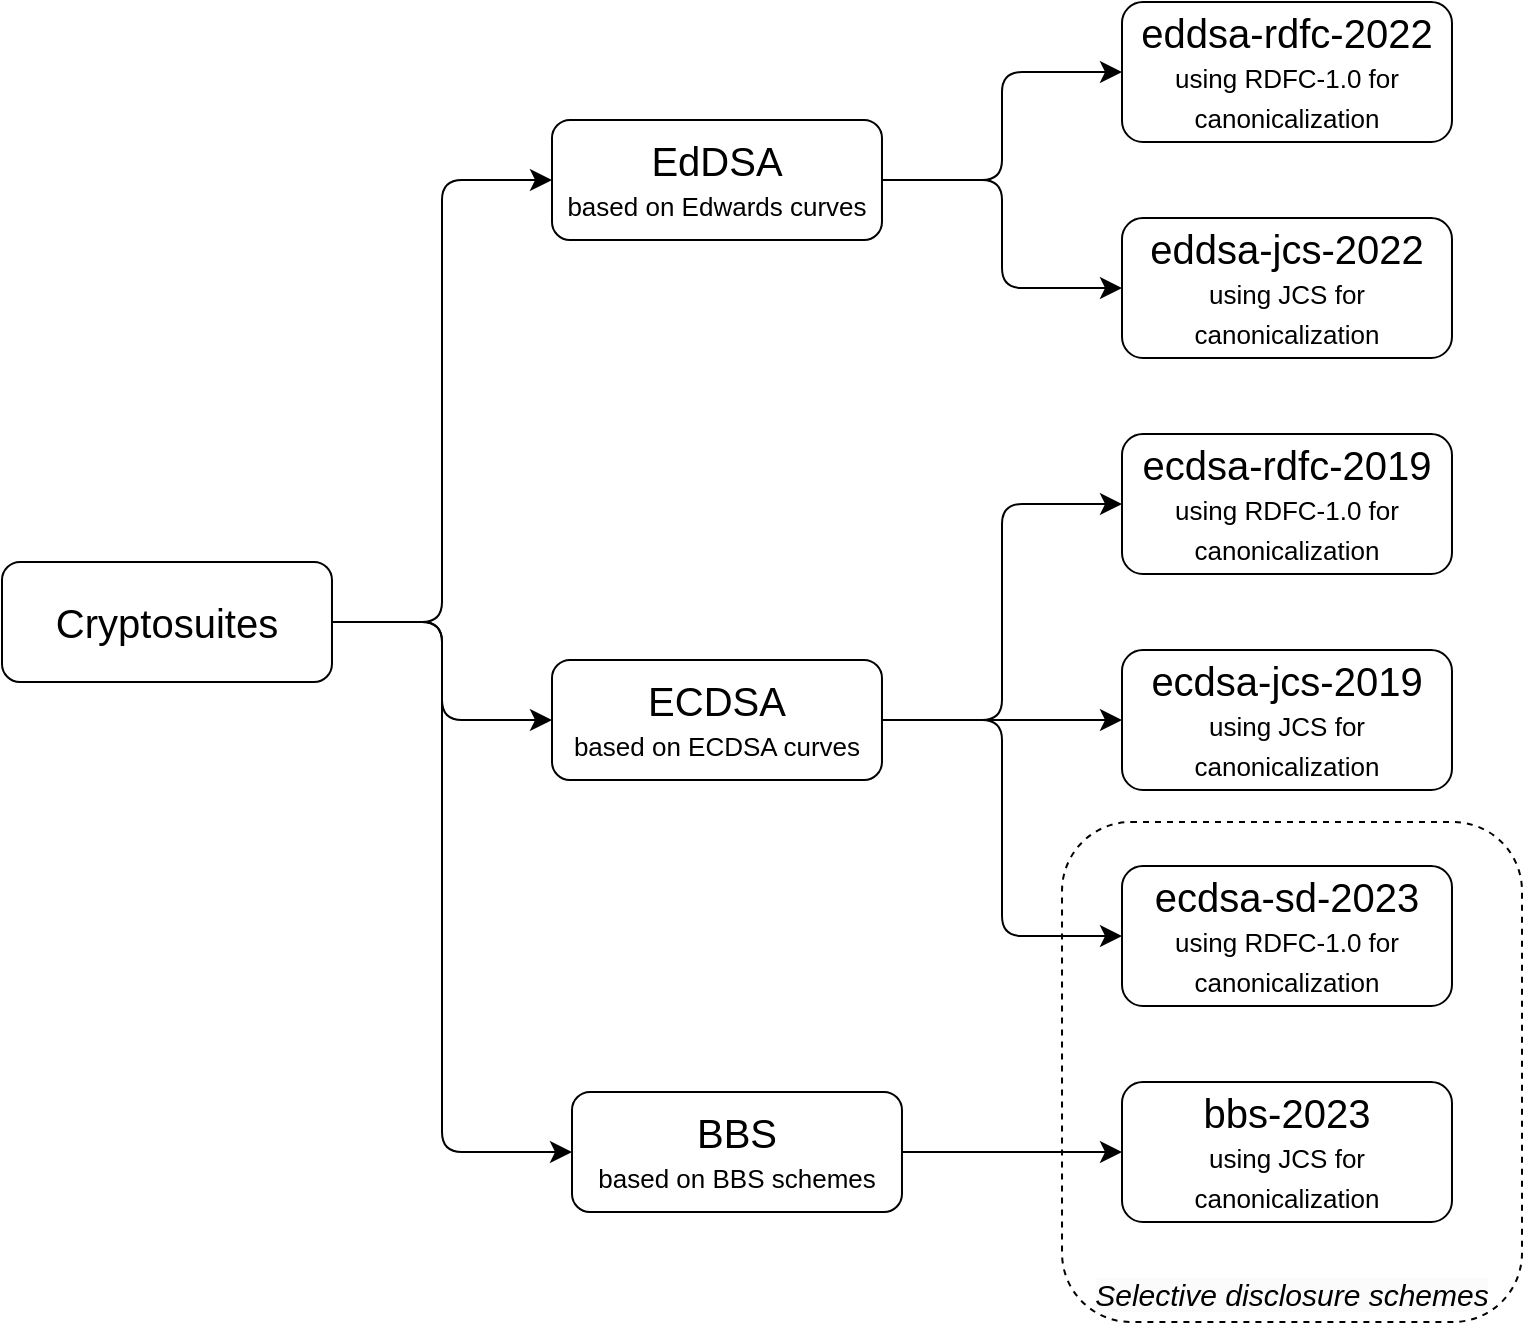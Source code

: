 <mxfile version="24.2.5" type="device">
  <diagram name="Page-1" id="6gULVhWcurzz5zKnDaAR">
    <mxGraphModel dx="1340" dy="920" grid="1" gridSize="10" guides="1" tooltips="1" connect="1" arrows="1" fold="1" page="1" pageScale="1" pageWidth="1169" pageHeight="827" math="0" shadow="0">
      <root>
        <mxCell id="0" />
        <mxCell id="1" parent="0" />
        <UserObject label="&lt;font style=&quot;&quot;&gt;&lt;span style=&quot;font-size: 20px;&quot;&gt;Cryptosuites&lt;/span&gt;&lt;br&gt;&lt;/font&gt;" link="https://www.w3.org/TR/vc-json-schema/" linkTarget="_blank" id="r7VOtmBWi9sTdI5Oyx6i-7">
          <mxCell style="rounded=1;whiteSpace=wrap;html=1;fontSize=16;labelBackgroundColor=none;fillColor=none;" parent="1" vertex="1">
            <mxGeometry x="30.0" y="430" width="164.99" height="60" as="geometry" />
          </mxCell>
        </UserObject>
        <mxCell id="93ff02_V0kyTorA4kfXp-3" style="edgeStyle=none;curved=1;rounded=0;orthogonalLoop=1;jettySize=auto;html=1;exitX=0.5;exitY=1;exitDx=0;exitDy=0;fontSize=12;startSize=8;endSize=8;" parent="1" edge="1">
          <mxGeometry relative="1" as="geometry">
            <mxPoint x="366" y="300" as="sourcePoint" />
            <mxPoint x="366" y="300" as="targetPoint" />
          </mxGeometry>
        </mxCell>
        <UserObject label="&lt;font style=&quot;&quot;&gt;&lt;span style=&quot;font-size: 20px;&quot;&gt;EdDSA&lt;/span&gt;&lt;br&gt;&lt;/font&gt;&lt;div&gt;&lt;font style=&quot;font-size: 13px;&quot;&gt;based on Edwards curves&lt;/font&gt;&lt;/div&gt;" linkTarget="_blank" id="_o5h41joDnnrQmcQaRRM-1">
          <mxCell style="rounded=1;whiteSpace=wrap;html=1;fontSize=16;labelBackgroundColor=none;fillColor=none;" vertex="1" parent="1">
            <mxGeometry x="305" y="209" width="164.99" height="60" as="geometry" />
          </mxCell>
        </UserObject>
        <UserObject label="&lt;div&gt;&lt;font style=&quot;font-size: 20px;&quot;&gt;ECDSA&lt;/font&gt;&lt;/div&gt;&lt;div&gt;&lt;font style=&quot;font-size: 13px;&quot;&gt;based on ECDSA curves&lt;/font&gt;&lt;/div&gt;" linkTarget="_blank" id="_o5h41joDnnrQmcQaRRM-2">
          <mxCell style="rounded=1;whiteSpace=wrap;html=1;fontSize=16;labelBackgroundColor=none;fillColor=none;" vertex="1" parent="1">
            <mxGeometry x="305" y="479" width="164.99" height="60" as="geometry" />
          </mxCell>
        </UserObject>
        <UserObject label="&lt;div&gt;&lt;span style=&quot;background-color: initial; font-size: 20px;&quot;&gt;BBS&lt;/span&gt;&lt;/div&gt;&lt;div&gt;&lt;span style=&quot;background-color: initial; font-size: 13px;&quot;&gt;based on BBS schemes&lt;/span&gt;&lt;/div&gt;" linkTarget="_blank" id="_o5h41joDnnrQmcQaRRM-3">
          <mxCell style="rounded=1;whiteSpace=wrap;html=1;fontSize=16;labelBackgroundColor=none;fillColor=none;" vertex="1" parent="1">
            <mxGeometry x="315" y="695" width="164.99" height="60" as="geometry" />
          </mxCell>
        </UserObject>
        <UserObject label="&lt;div&gt;&lt;span style=&quot;background-color: initial; font-size: 20px;&quot;&gt;bbs-2023&lt;/span&gt;&lt;/div&gt;&lt;div&gt;&lt;span style=&quot;font-size: 13px; background-color: initial;&quot;&gt;using JCS for canonicalization&lt;/span&gt;&lt;/div&gt;" linkTarget="_blank" id="_o5h41joDnnrQmcQaRRM-9">
          <mxCell style="rounded=1;whiteSpace=wrap;html=1;fontSize=16;labelBackgroundColor=none;fillColor=none;flipV=1;" vertex="1" parent="1">
            <mxGeometry x="590" y="690" width="164.99" height="70" as="geometry" />
          </mxCell>
        </UserObject>
        <UserObject label="&lt;div&gt;&lt;span style=&quot;background-color: initial; font-size: 20px;&quot;&gt;eddsa-rdfc-2022&lt;/span&gt;&lt;/div&gt;&lt;div&gt;&lt;span style=&quot;font-size: 13px; background-color: initial;&quot;&gt;using RDFC-1.0 for canonicalization&lt;/span&gt;&lt;br&gt;&lt;/div&gt;" linkTarget="_blank" id="_o5h41joDnnrQmcQaRRM-4">
          <mxCell style="rounded=1;whiteSpace=wrap;html=1;fontSize=16;labelBackgroundColor=none;fillColor=none;flipV=1;" vertex="1" parent="1">
            <mxGeometry x="590" y="150" width="164.99" height="70" as="geometry" />
          </mxCell>
        </UserObject>
        <UserObject label="&lt;div&gt;&lt;span style=&quot;background-color: initial; font-size: 20px;&quot;&gt;eddsa-jcs-2022&lt;/span&gt;&lt;/div&gt;&lt;div&gt;&lt;span style=&quot;font-size: 13px; background-color: initial;&quot;&gt;using JCS for canonicalization&lt;/span&gt;&lt;br&gt;&lt;/div&gt;" linkTarget="_blank" id="_o5h41joDnnrQmcQaRRM-5">
          <mxCell style="rounded=1;whiteSpace=wrap;html=1;fontSize=16;labelBackgroundColor=none;fillColor=none;flipV=1;" vertex="1" parent="1">
            <mxGeometry x="590" y="258" width="164.99" height="70" as="geometry" />
          </mxCell>
        </UserObject>
        <UserObject label="&lt;div&gt;&lt;span style=&quot;background-color: initial; font-size: 20px;&quot;&gt;ecdsa-rdfc-2019&lt;/span&gt;&lt;/div&gt;&lt;div&gt;&lt;span style=&quot;font-size: 13px; background-color: initial;&quot;&gt;using RDFC-1.0 for canonicalization&lt;/span&gt;&lt;br&gt;&lt;/div&gt;" linkTarget="_blank" id="_o5h41joDnnrQmcQaRRM-6">
          <mxCell style="rounded=1;whiteSpace=wrap;html=1;fontSize=16;labelBackgroundColor=none;fillColor=none;flipV=1;" vertex="1" parent="1">
            <mxGeometry x="590" y="366" width="164.99" height="70" as="geometry" />
          </mxCell>
        </UserObject>
        <UserObject label="&lt;div&gt;&lt;span style=&quot;background-color: initial; font-size: 20px;&quot;&gt;ecdsa-jcs-2019&lt;/span&gt;&lt;/div&gt;&lt;div&gt;&lt;span style=&quot;font-size: 13px; background-color: initial;&quot;&gt;using JCS for canonicalization&lt;/span&gt;&lt;br&gt;&lt;/div&gt;" linkTarget="_blank" id="_o5h41joDnnrQmcQaRRM-7">
          <mxCell style="rounded=1;whiteSpace=wrap;html=1;fontSize=16;labelBackgroundColor=none;fillColor=none;flipV=1;" vertex="1" parent="1">
            <mxGeometry x="590" y="474" width="164.99" height="70" as="geometry" />
          </mxCell>
        </UserObject>
        <UserObject label="&lt;div&gt;&lt;span style=&quot;background-color: initial; font-size: 20px;&quot;&gt;ecdsa-sd-2023&lt;/span&gt;&lt;/div&gt;&lt;div&gt;&lt;span style=&quot;font-size: 13px; background-color: initial;&quot;&gt;using RDFC-1.0 for canonicalization&lt;/span&gt;&lt;/div&gt;" linkTarget="_blank" id="_o5h41joDnnrQmcQaRRM-8">
          <mxCell style="rounded=1;whiteSpace=wrap;html=1;fontSize=16;labelBackgroundColor=none;fillColor=none;flipV=1;" vertex="1" parent="1">
            <mxGeometry x="590" y="582" width="164.99" height="70" as="geometry" />
          </mxCell>
        </UserObject>
        <mxCell id="_o5h41joDnnrQmcQaRRM-15" value="" style="edgeStyle=elbowEdgeStyle;elbow=horizontal;endArrow=classic;html=1;curved=0;rounded=1;endSize=8;startSize=8;fontSize=12;entryX=0;entryY=0.5;entryDx=0;entryDy=0;exitX=1;exitY=0.5;exitDx=0;exitDy=0;labelBackgroundColor=none;fontColor=default;" edge="1" parent="1" source="r7VOtmBWi9sTdI5Oyx6i-7" target="_o5h41joDnnrQmcQaRRM-1">
          <mxGeometry width="50" height="50" relative="1" as="geometry">
            <mxPoint x="245.49" y="312" as="sourcePoint" />
            <mxPoint x="-20.51" y="274" as="targetPoint" />
            <Array as="points">
              <mxPoint x="250" y="350" />
            </Array>
          </mxGeometry>
        </mxCell>
        <mxCell id="_o5h41joDnnrQmcQaRRM-16" value="" style="edgeStyle=elbowEdgeStyle;elbow=horizontal;endArrow=classic;html=1;curved=0;rounded=1;endSize=8;startSize=8;fontSize=12;entryX=0;entryY=0.5;entryDx=0;entryDy=0;exitX=1;exitY=0.5;exitDx=0;exitDy=0;labelBackgroundColor=none;fontColor=default;" edge="1" parent="1" source="r7VOtmBWi9sTdI5Oyx6i-7" target="_o5h41joDnnrQmcQaRRM-2">
          <mxGeometry width="50" height="50" relative="1" as="geometry">
            <mxPoint x="205" y="470" as="sourcePoint" />
            <mxPoint x="315" y="249" as="targetPoint" />
            <Array as="points">
              <mxPoint x="250" y="490" />
            </Array>
          </mxGeometry>
        </mxCell>
        <mxCell id="_o5h41joDnnrQmcQaRRM-17" value="" style="edgeStyle=elbowEdgeStyle;elbow=horizontal;endArrow=classic;html=1;curved=0;rounded=1;endSize=8;startSize=8;fontSize=12;entryX=0;entryY=0.5;entryDx=0;entryDy=0;exitX=1;exitY=0.5;exitDx=0;exitDy=0;labelBackgroundColor=none;fontColor=default;" edge="1" parent="1" source="r7VOtmBWi9sTdI5Oyx6i-7" target="_o5h41joDnnrQmcQaRRM-3">
          <mxGeometry width="50" height="50" relative="1" as="geometry">
            <mxPoint x="205" y="470" as="sourcePoint" />
            <mxPoint x="315" y="519" as="targetPoint" />
            <Array as="points">
              <mxPoint x="250" y="590" />
            </Array>
          </mxGeometry>
        </mxCell>
        <mxCell id="_o5h41joDnnrQmcQaRRM-18" value="" style="edgeStyle=elbowEdgeStyle;elbow=horizontal;endArrow=classic;html=1;curved=0;rounded=1;endSize=8;startSize=8;fontSize=12;entryX=0;entryY=0.5;entryDx=0;entryDy=0;exitX=1;exitY=0.5;exitDx=0;exitDy=0;labelBackgroundColor=none;fontColor=default;" edge="1" parent="1" source="_o5h41joDnnrQmcQaRRM-1" target="_o5h41joDnnrQmcQaRRM-4">
          <mxGeometry width="50" height="50" relative="1" as="geometry">
            <mxPoint x="920" y="436" as="sourcePoint" />
            <mxPoint x="1030" y="215" as="targetPoint" />
            <Array as="points">
              <mxPoint x="530" y="210" />
            </Array>
          </mxGeometry>
        </mxCell>
        <mxCell id="_o5h41joDnnrQmcQaRRM-19" value="" style="edgeStyle=elbowEdgeStyle;elbow=horizontal;endArrow=classic;html=1;curved=0;rounded=1;endSize=8;startSize=8;fontSize=12;entryX=0;entryY=0.5;entryDx=0;entryDy=0;exitX=1;exitY=0.5;exitDx=0;exitDy=0;labelBackgroundColor=none;fontColor=default;" edge="1" parent="1" source="_o5h41joDnnrQmcQaRRM-1" target="_o5h41joDnnrQmcQaRRM-5">
          <mxGeometry width="50" height="50" relative="1" as="geometry">
            <mxPoint x="480" y="249" as="sourcePoint" />
            <mxPoint x="600" y="195" as="targetPoint" />
            <Array as="points">
              <mxPoint x="530" y="270" />
            </Array>
          </mxGeometry>
        </mxCell>
        <mxCell id="_o5h41joDnnrQmcQaRRM-20" value="" style="edgeStyle=elbowEdgeStyle;elbow=horizontal;endArrow=classic;html=1;curved=0;rounded=1;endSize=8;startSize=8;fontSize=12;entryX=0;entryY=0.5;entryDx=0;entryDy=0;labelBackgroundColor=none;fontColor=default;exitX=1;exitY=0.5;exitDx=0;exitDy=0;" edge="1" parent="1" source="_o5h41joDnnrQmcQaRRM-2" target="_o5h41joDnnrQmcQaRRM-6">
          <mxGeometry width="50" height="50" relative="1" as="geometry">
            <mxPoint x="480" y="510" as="sourcePoint" />
            <mxPoint x="609.99" y="460" as="targetPoint" />
            <Array as="points">
              <mxPoint x="530" y="460" />
            </Array>
          </mxGeometry>
        </mxCell>
        <mxCell id="_o5h41joDnnrQmcQaRRM-21" value="" style="edgeStyle=elbowEdgeStyle;elbow=horizontal;endArrow=classic;html=1;curved=0;rounded=1;endSize=8;startSize=8;fontSize=12;entryX=0;entryY=0.5;entryDx=0;entryDy=0;labelBackgroundColor=none;fontColor=default;exitX=1;exitY=0.5;exitDx=0;exitDy=0;" edge="1" parent="1" source="_o5h41joDnnrQmcQaRRM-2" target="_o5h41joDnnrQmcQaRRM-8">
          <mxGeometry width="50" height="50" relative="1" as="geometry">
            <mxPoint x="480" y="519" as="sourcePoint" />
            <mxPoint x="600" y="411" as="targetPoint" />
            <Array as="points">
              <mxPoint x="530" y="510" />
            </Array>
          </mxGeometry>
        </mxCell>
        <mxCell id="_o5h41joDnnrQmcQaRRM-22" value="" style="edgeStyle=elbowEdgeStyle;elbow=horizontal;endArrow=classic;html=1;curved=0;rounded=1;endSize=8;startSize=8;fontSize=12;entryX=0;entryY=0.5;entryDx=0;entryDy=0;labelBackgroundColor=none;fontColor=default;exitX=1;exitY=0.5;exitDx=0;exitDy=0;" edge="1" parent="1" source="_o5h41joDnnrQmcQaRRM-2" target="_o5h41joDnnrQmcQaRRM-7">
          <mxGeometry width="50" height="50" relative="1" as="geometry">
            <mxPoint x="480" y="519" as="sourcePoint" />
            <mxPoint x="600" y="627" as="targetPoint" />
            <Array as="points">
              <mxPoint x="540" y="520" />
            </Array>
          </mxGeometry>
        </mxCell>
        <mxCell id="_o5h41joDnnrQmcQaRRM-23" value="" style="edgeStyle=elbowEdgeStyle;elbow=horizontal;endArrow=classic;html=1;curved=0;rounded=1;endSize=8;startSize=8;fontSize=12;entryX=0;entryY=0.5;entryDx=0;entryDy=0;labelBackgroundColor=none;fontColor=default;exitX=1;exitY=0.5;exitDx=0;exitDy=0;" edge="1" parent="1" source="_o5h41joDnnrQmcQaRRM-3" target="_o5h41joDnnrQmcQaRRM-9">
          <mxGeometry width="50" height="50" relative="1" as="geometry">
            <mxPoint x="500" y="780" as="sourcePoint" />
            <mxPoint x="620" y="780" as="targetPoint" />
            <Array as="points">
              <mxPoint x="540" y="730" />
            </Array>
          </mxGeometry>
        </mxCell>
        <mxCell id="_o5h41joDnnrQmcQaRRM-24" value="" style="rounded=1;whiteSpace=wrap;html=1;fontSize=16;fillColor=none;dashed=1;labelBackgroundColor=none;" vertex="1" parent="1">
          <mxGeometry x="560.01" y="560" width="229.99" height="250" as="geometry" />
        </mxCell>
        <mxCell id="_o5h41joDnnrQmcQaRRM-25" value="&lt;i style=&quot;border-color: var(--border-color); color: rgb(0, 0, 0); font-family: Helvetica; font-variant-ligatures: normal; font-variant-caps: normal; font-weight: 400; letter-spacing: normal; orphans: 2; text-indent: 0px; text-transform: none; widows: 2; word-spacing: 0px; -webkit-text-stroke-width: 0px; background-color: rgb(251, 251, 251); text-decoration-thickness: initial; text-decoration-style: initial; text-decoration-color: initial;&quot;&gt;&lt;font style=&quot;font-size: 15px;&quot;&gt;Selective disclosure schemes&lt;/font&gt;&lt;/i&gt;" style="text;whiteSpace=wrap;html=1;fontSize=16;align=center;rounded=1;labelBackgroundColor=none;" vertex="1" parent="1">
          <mxGeometry x="565.005" y="780" width="220" height="40" as="geometry" />
        </mxCell>
      </root>
    </mxGraphModel>
  </diagram>
</mxfile>
